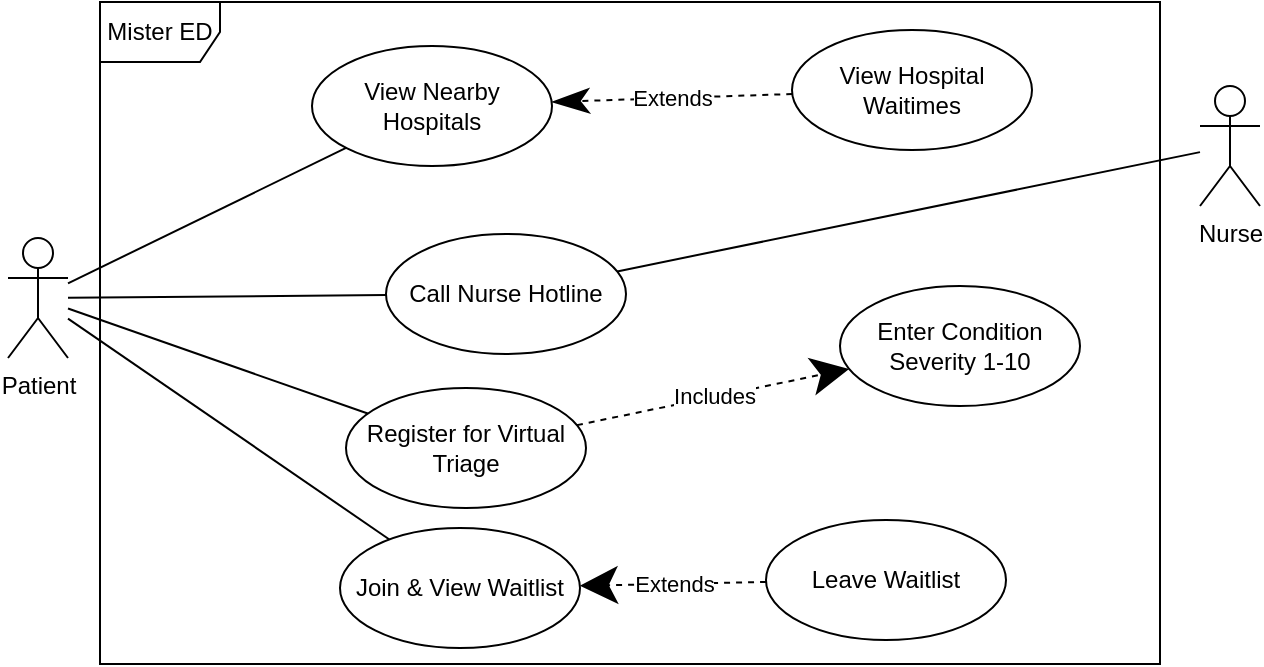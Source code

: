 <mxfile version="24.8.3">
  <diagram name="Page-1" id="POjWEP2f18WCFqWoDT05">
    <mxGraphModel dx="2040" dy="804" grid="0" gridSize="10" guides="1" tooltips="1" connect="1" arrows="1" fold="1" page="1" pageScale="1" pageWidth="850" pageHeight="1100" math="0" shadow="0">
      <root>
        <mxCell id="0" />
        <mxCell id="1" parent="0" />
        <mxCell id="M41pOW3IKcCl3wNPq-qE-19" value="Patient" style="shape=umlActor;verticalLabelPosition=bottom;verticalAlign=top;html=1;outlineConnect=0;" parent="1" vertex="1">
          <mxGeometry x="113" y="428" width="30" height="60" as="geometry" />
        </mxCell>
        <mxCell id="M41pOW3IKcCl3wNPq-qE-20" value="Call Nurse Hotline" style="ellipse;whiteSpace=wrap;html=1;" parent="1" vertex="1">
          <mxGeometry x="302" y="426" width="120" height="60" as="geometry" />
        </mxCell>
        <mxCell id="M41pOW3IKcCl3wNPq-qE-21" value="" style="endArrow=none;html=1;rounded=0;" parent="1" source="M41pOW3IKcCl3wNPq-qE-19" target="M41pOW3IKcCl3wNPq-qE-20" edge="1">
          <mxGeometry width="50" height="50" relative="1" as="geometry">
            <mxPoint x="129" y="375" as="sourcePoint" />
            <mxPoint x="294" y="410" as="targetPoint" />
          </mxGeometry>
        </mxCell>
        <mxCell id="M41pOW3IKcCl3wNPq-qE-22" value="Nurse" style="shape=umlActor;verticalLabelPosition=bottom;verticalAlign=top;html=1;" parent="1" vertex="1">
          <mxGeometry x="709" y="352" width="30" height="60" as="geometry" />
        </mxCell>
        <mxCell id="M41pOW3IKcCl3wNPq-qE-23" value="" style="endArrow=none;html=1;rounded=0;" parent="1" source="M41pOW3IKcCl3wNPq-qE-20" target="M41pOW3IKcCl3wNPq-qE-22" edge="1">
          <mxGeometry width="50" height="50" relative="1" as="geometry">
            <mxPoint x="129" y="380" as="sourcePoint" />
            <mxPoint x="309" y="480" as="targetPoint" />
          </mxGeometry>
        </mxCell>
        <mxCell id="M41pOW3IKcCl3wNPq-qE-24" value="Register for Virtual Triage" style="ellipse;whiteSpace=wrap;html=1;" parent="1" vertex="1">
          <mxGeometry x="282" y="503" width="120" height="60" as="geometry" />
        </mxCell>
        <mxCell id="M41pOW3IKcCl3wNPq-qE-25" value="" style="endArrow=none;html=1;rounded=0;" parent="1" source="M41pOW3IKcCl3wNPq-qE-19" target="M41pOW3IKcCl3wNPq-qE-24" edge="1">
          <mxGeometry width="50" height="50" relative="1" as="geometry">
            <mxPoint x="129" y="380" as="sourcePoint" />
            <mxPoint x="309" y="480" as="targetPoint" />
          </mxGeometry>
        </mxCell>
        <mxCell id="M41pOW3IKcCl3wNPq-qE-26" value="Enter Condition Severity 1-10" style="ellipse;whiteSpace=wrap;html=1;" parent="1" vertex="1">
          <mxGeometry x="529" y="452" width="120" height="60" as="geometry" />
        </mxCell>
        <mxCell id="M41pOW3IKcCl3wNPq-qE-27" value="Includes" style="endArrow=classic;endSize=16;endFill=1;html=1;rounded=0;dashed=1;" parent="1" source="M41pOW3IKcCl3wNPq-qE-24" target="M41pOW3IKcCl3wNPq-qE-26" edge="1">
          <mxGeometry width="160" relative="1" as="geometry">
            <mxPoint x="309" y="462" as="sourcePoint" />
            <mxPoint x="469" y="582" as="targetPoint" />
          </mxGeometry>
        </mxCell>
        <mxCell id="M41pOW3IKcCl3wNPq-qE-28" value="Join &amp;amp; View Waitlist" style="ellipse;whiteSpace=wrap;html=1;" parent="1" vertex="1">
          <mxGeometry x="279" y="573" width="120" height="60" as="geometry" />
        </mxCell>
        <mxCell id="M41pOW3IKcCl3wNPq-qE-29" value="" style="endArrow=none;html=1;rounded=0;" parent="1" source="M41pOW3IKcCl3wNPq-qE-19" target="M41pOW3IKcCl3wNPq-qE-28" edge="1">
          <mxGeometry width="50" height="50" relative="1" as="geometry">
            <mxPoint x="129" y="385" as="sourcePoint" />
            <mxPoint x="320" y="556" as="targetPoint" />
          </mxGeometry>
        </mxCell>
        <mxCell id="M41pOW3IKcCl3wNPq-qE-30" value="Mister ED" style="shape=umlFrame;whiteSpace=wrap;html=1;pointerEvents=0;" parent="1" vertex="1">
          <mxGeometry x="159" y="310" width="530" height="331" as="geometry" />
        </mxCell>
        <mxCell id="M41pOW3IKcCl3wNPq-qE-31" value="View Nearby Hospitals" style="ellipse;whiteSpace=wrap;html=1;" parent="1" vertex="1">
          <mxGeometry x="265" y="332" width="120" height="60" as="geometry" />
        </mxCell>
        <mxCell id="M41pOW3IKcCl3wNPq-qE-32" value="" style="endArrow=none;html=1;rounded=0;" parent="1" source="M41pOW3IKcCl3wNPq-qE-19" target="M41pOW3IKcCl3wNPq-qE-31" edge="1">
          <mxGeometry width="50" height="50" relative="1" as="geometry">
            <mxPoint x="389" y="632" as="sourcePoint" />
            <mxPoint x="439" y="582" as="targetPoint" />
          </mxGeometry>
        </mxCell>
        <mxCell id="M41pOW3IKcCl3wNPq-qE-33" value="View Hospital Waitimes" style="ellipse;whiteSpace=wrap;html=1;" parent="1" vertex="1">
          <mxGeometry x="505" y="324" width="120" height="60" as="geometry" />
        </mxCell>
        <mxCell id="M41pOW3IKcCl3wNPq-qE-34" value="Extends" style="endArrow=classicThin;endSize=16;endFill=1;html=1;rounded=0;dashed=1;" parent="1" source="M41pOW3IKcCl3wNPq-qE-33" target="M41pOW3IKcCl3wNPq-qE-31" edge="1">
          <mxGeometry width="160" relative="1" as="geometry">
            <mxPoint x="511" y="220" as="sourcePoint" />
            <mxPoint x="397" y="264" as="targetPoint" />
          </mxGeometry>
        </mxCell>
        <mxCell id="M41pOW3IKcCl3wNPq-qE-35" value="Leave Waitlist" style="ellipse;whiteSpace=wrap;html=1;" parent="1" vertex="1">
          <mxGeometry x="492" y="569" width="120" height="60" as="geometry" />
        </mxCell>
        <mxCell id="M41pOW3IKcCl3wNPq-qE-36" value="Extends" style="endArrow=classic;endSize=16;endFill=1;html=1;rounded=0;dashed=1;" parent="1" source="M41pOW3IKcCl3wNPq-qE-35" target="M41pOW3IKcCl3wNPq-qE-28" edge="1">
          <mxGeometry width="160" relative="1" as="geometry">
            <mxPoint x="509" y="275" as="sourcePoint" />
            <mxPoint x="409" y="279" as="targetPoint" />
          </mxGeometry>
        </mxCell>
      </root>
    </mxGraphModel>
  </diagram>
</mxfile>
